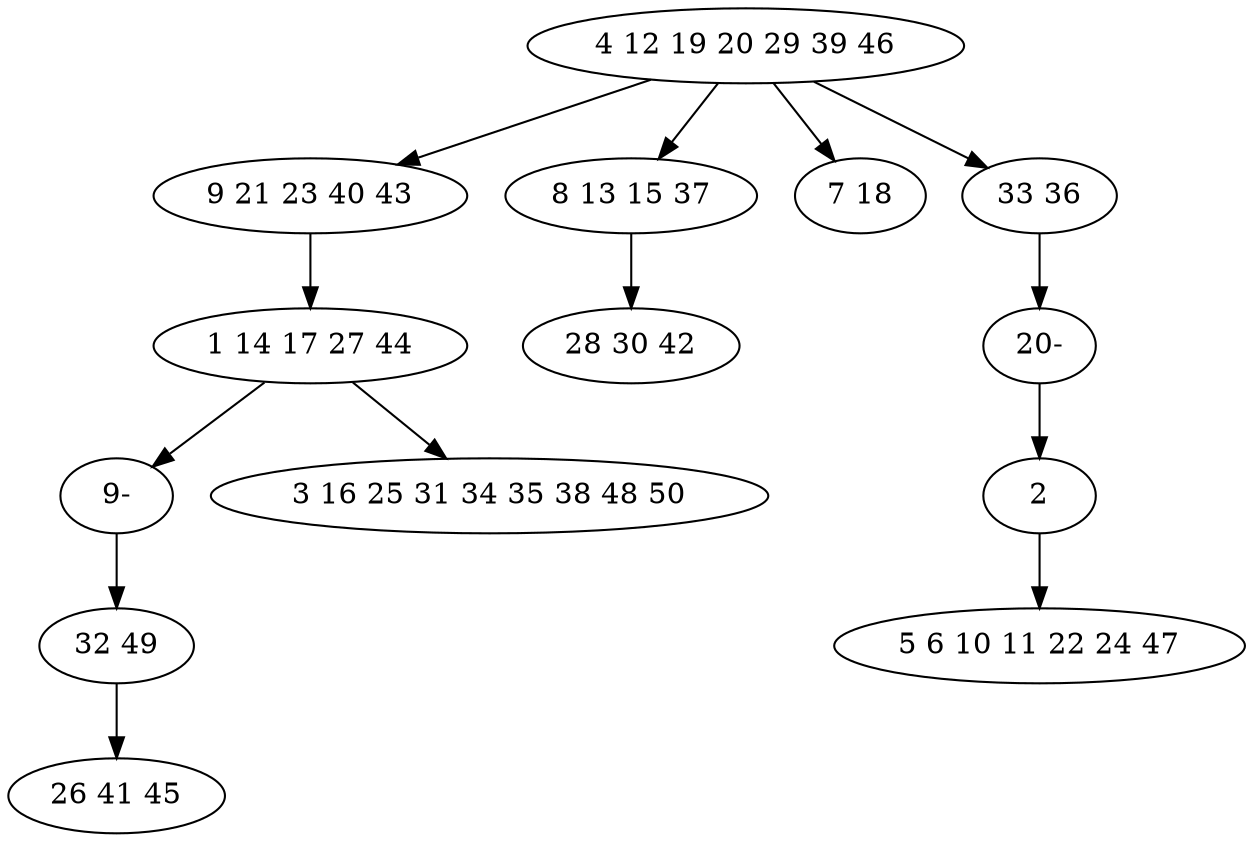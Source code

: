 digraph true_tree {
	"0" -> "1"
	"1" -> "2"
	"2" -> "12"
	"0" -> "4"
	"4" -> "5"
	"0" -> "6"
	"0" -> "7"
	"3" -> "8"
	"2" -> "9"
	"7" -> "13"
	"10" -> "11"
	"12" -> "3"
	"13" -> "10"
	"0" [label="4 12 19 20 29 39 46"];
	"1" [label="9 21 23 40 43"];
	"2" [label="1 14 17 27 44"];
	"3" [label="32 49"];
	"4" [label="8 13 15 37"];
	"5" [label="28 30 42"];
	"6" [label="7 18"];
	"7" [label="33 36"];
	"8" [label="26 41 45"];
	"9" [label="3 16 25 31 34 35 38 48 50"];
	"10" [label="2"];
	"11" [label="5 6 10 11 22 24 47"];
	"12" [label="9-"];
	"13" [label="20-"];
}
